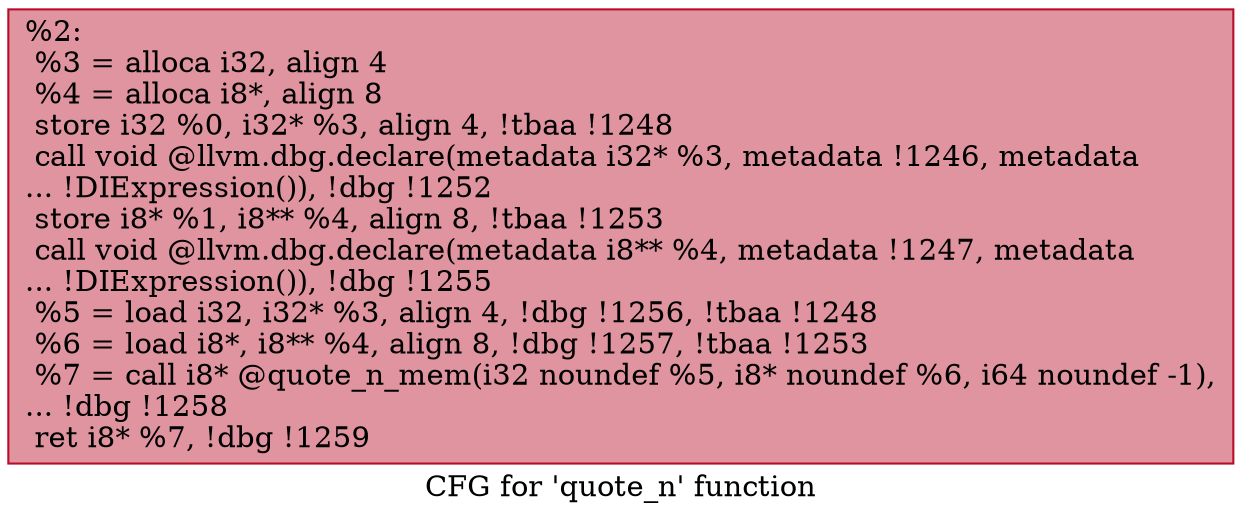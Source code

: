 digraph "CFG for 'quote_n' function" {
	label="CFG for 'quote_n' function";

	Node0x1395770 [shape=record,color="#b70d28ff", style=filled, fillcolor="#b70d2870",label="{%2:\l  %3 = alloca i32, align 4\l  %4 = alloca i8*, align 8\l  store i32 %0, i32* %3, align 4, !tbaa !1248\l  call void @llvm.dbg.declare(metadata i32* %3, metadata !1246, metadata\l... !DIExpression()), !dbg !1252\l  store i8* %1, i8** %4, align 8, !tbaa !1253\l  call void @llvm.dbg.declare(metadata i8** %4, metadata !1247, metadata\l... !DIExpression()), !dbg !1255\l  %5 = load i32, i32* %3, align 4, !dbg !1256, !tbaa !1248\l  %6 = load i8*, i8** %4, align 8, !dbg !1257, !tbaa !1253\l  %7 = call i8* @quote_n_mem(i32 noundef %5, i8* noundef %6, i64 noundef -1),\l... !dbg !1258\l  ret i8* %7, !dbg !1259\l}"];
}
